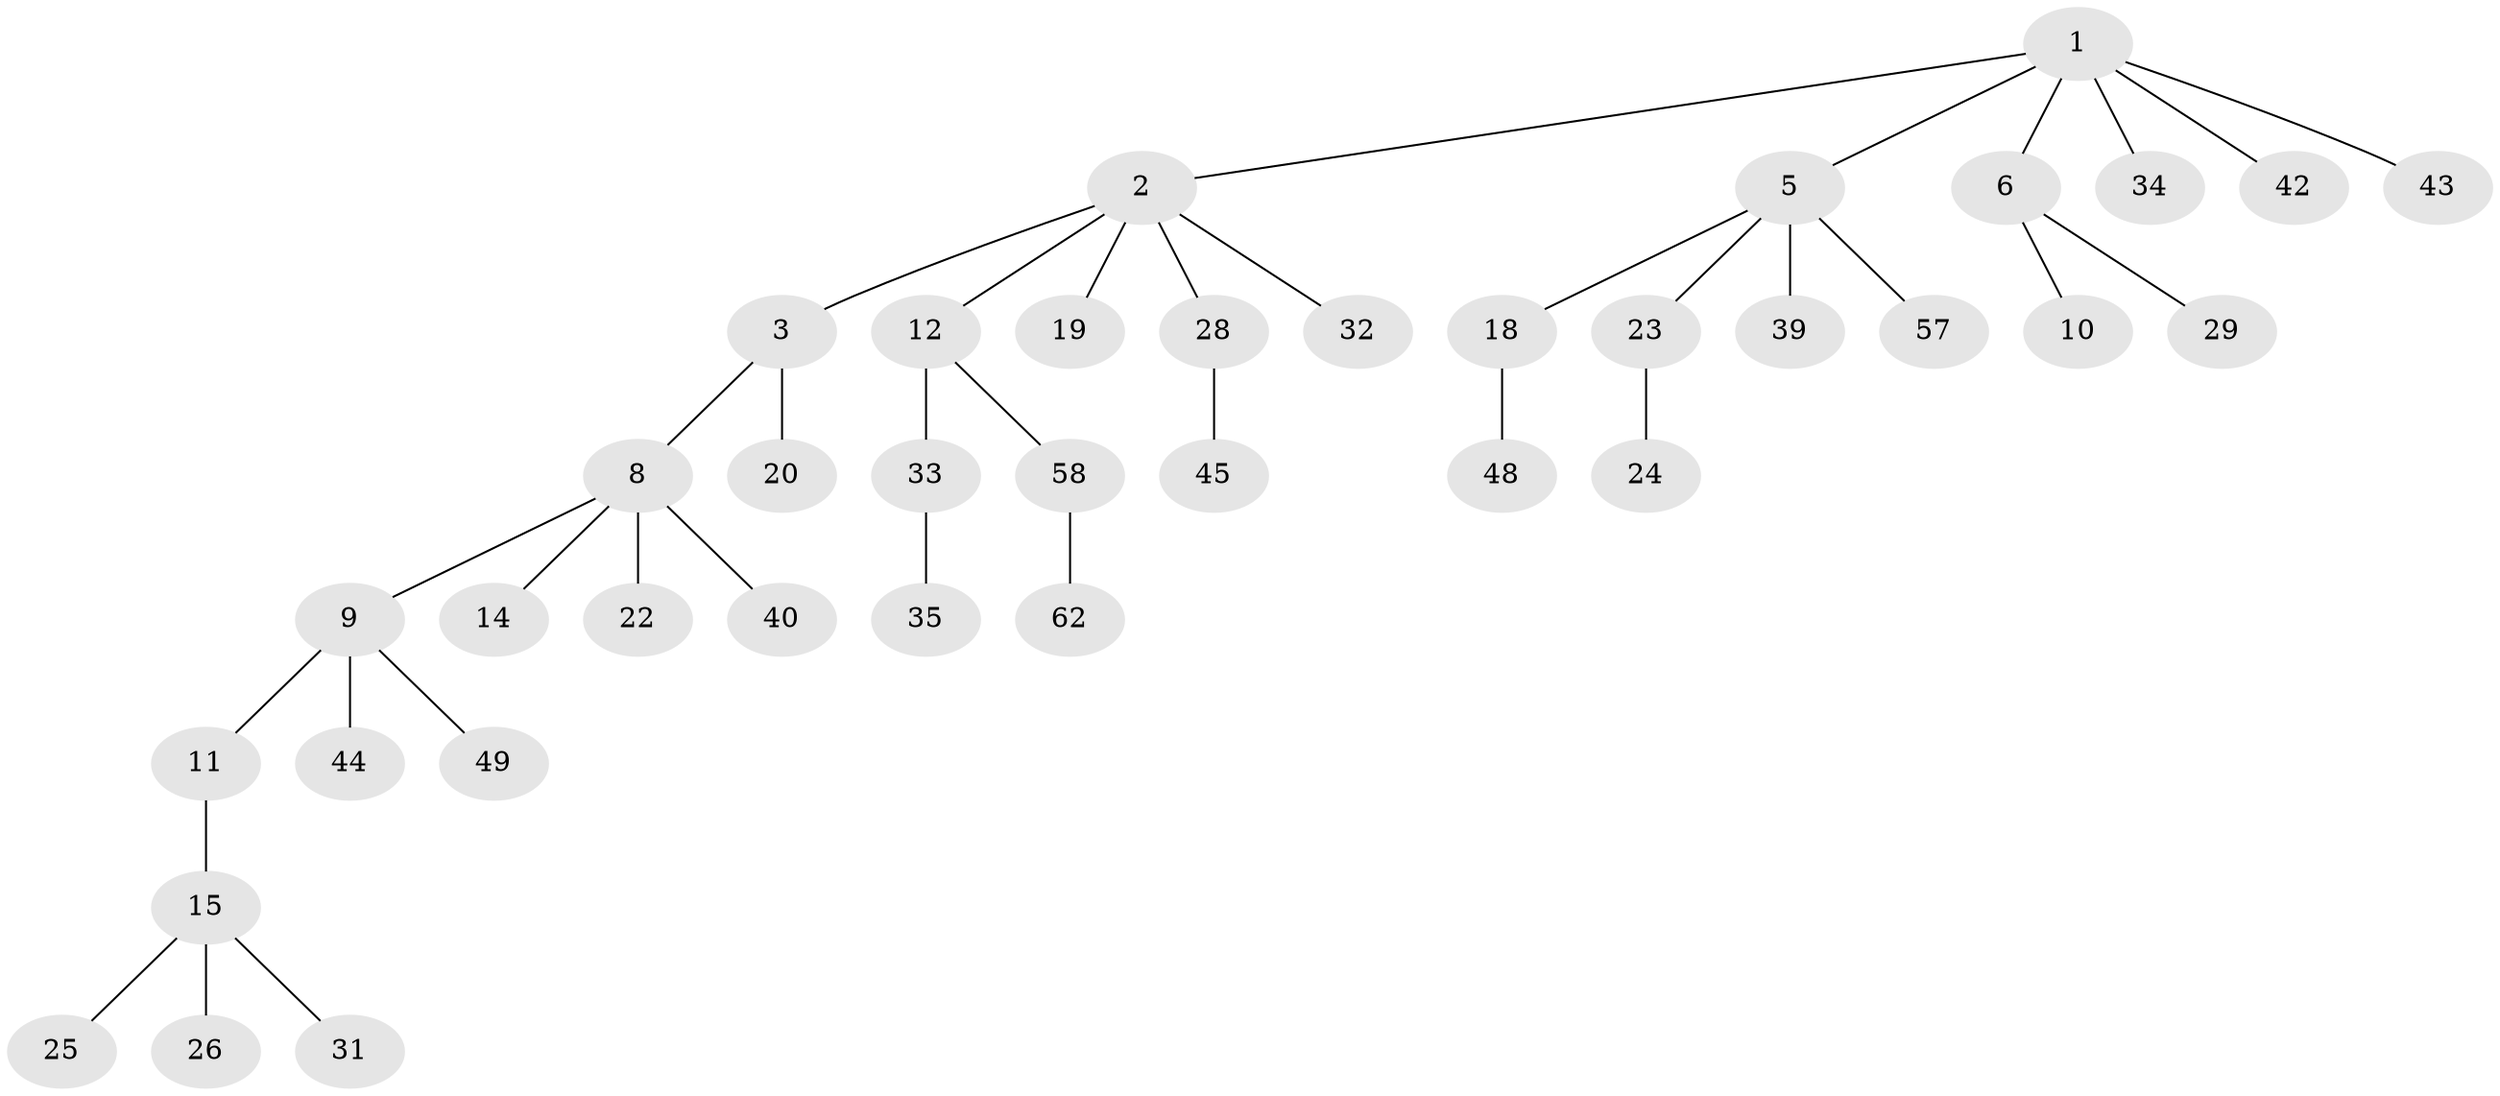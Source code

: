// Generated by graph-tools (version 1.1) at 2025/24/03/03/25 07:24:05]
// undirected, 38 vertices, 37 edges
graph export_dot {
graph [start="1"]
  node [color=gray90,style=filled];
  1 [super="+27"];
  2 [super="+16"];
  3 [super="+4"];
  5 [super="+7"];
  6 [super="+54"];
  8 [super="+21"];
  9 [super="+47"];
  10;
  11 [super="+55"];
  12 [super="+13"];
  14 [super="+17"];
  15 [super="+50"];
  18;
  19;
  20;
  22;
  23 [super="+61"];
  24 [super="+36"];
  25;
  26 [super="+37"];
  28 [super="+30"];
  29 [super="+46"];
  31 [super="+41"];
  32 [super="+53"];
  33 [super="+59"];
  34 [super="+38"];
  35;
  39 [super="+52"];
  40;
  42;
  43;
  44;
  45 [super="+60"];
  48 [super="+51"];
  49 [super="+56"];
  57;
  58;
  62;
  1 -- 2;
  1 -- 5;
  1 -- 6;
  1 -- 34;
  1 -- 42;
  1 -- 43;
  2 -- 3;
  2 -- 12;
  2 -- 19;
  2 -- 32;
  2 -- 28;
  3 -- 8;
  3 -- 20;
  5 -- 39;
  5 -- 57;
  5 -- 18;
  5 -- 23;
  6 -- 10;
  6 -- 29;
  8 -- 9;
  8 -- 14;
  8 -- 22;
  8 -- 40;
  9 -- 11;
  9 -- 44;
  9 -- 49;
  11 -- 15;
  12 -- 33;
  12 -- 58;
  15 -- 25;
  15 -- 26;
  15 -- 31;
  18 -- 48;
  23 -- 24;
  28 -- 45;
  33 -- 35;
  58 -- 62;
}
